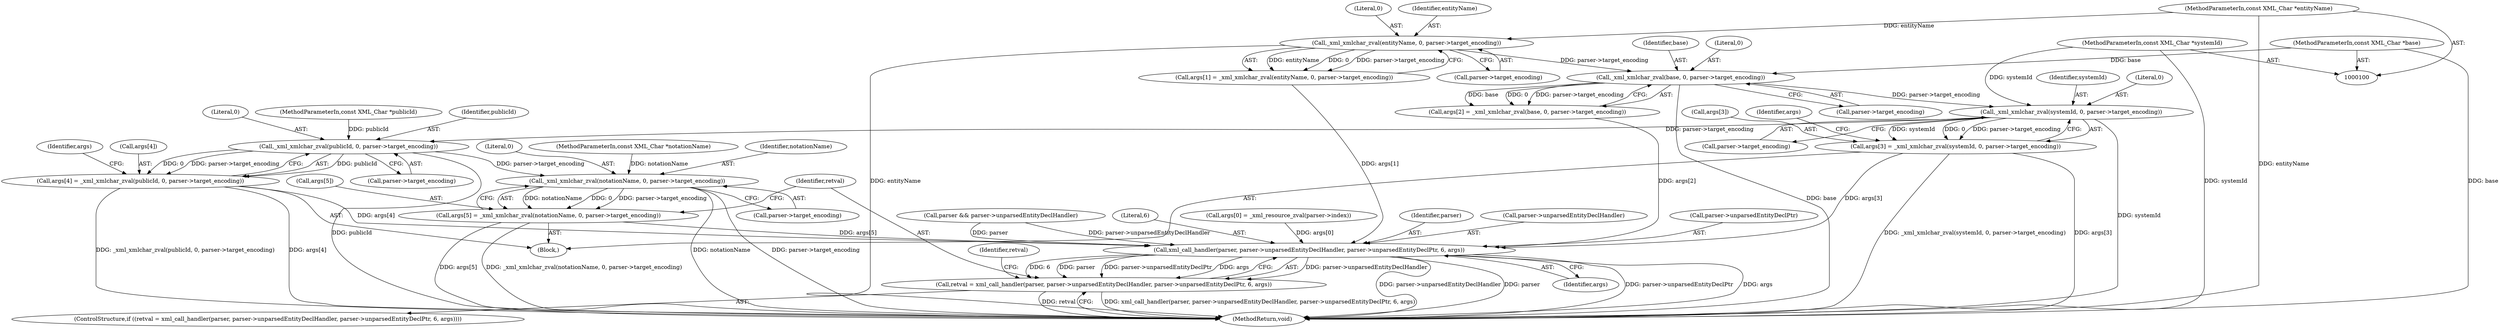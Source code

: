 digraph "1_php_dccda88f27a084bcbbb30198ace12b4e7ae961cc_7@pointer" {
"1000155" [label="(Call,_xml_xmlchar_zval(systemId, 0, parser->target_encoding))"];
"1000104" [label="(MethodParameterIn,const XML_Char *systemId)"];
"1000145" [label="(Call,_xml_xmlchar_zval(base, 0, parser->target_encoding))"];
"1000103" [label="(MethodParameterIn,const XML_Char *base)"];
"1000135" [label="(Call,_xml_xmlchar_zval(entityName, 0, parser->target_encoding))"];
"1000102" [label="(MethodParameterIn,const XML_Char *entityName)"];
"1000151" [label="(Call,args[3] = _xml_xmlchar_zval(systemId, 0, parser->target_encoding))"];
"1000184" [label="(Call,xml_call_handler(parser, parser->unparsedEntityDeclHandler, parser->unparsedEntityDeclPtr, 6, args))"];
"1000182" [label="(Call,retval = xml_call_handler(parser, parser->unparsedEntityDeclHandler, parser->unparsedEntityDeclPtr, 6, args))"];
"1000165" [label="(Call,_xml_xmlchar_zval(publicId, 0, parser->target_encoding))"];
"1000161" [label="(Call,args[4] = _xml_xmlchar_zval(publicId, 0, parser->target_encoding))"];
"1000175" [label="(Call,_xml_xmlchar_zval(notationName, 0, parser->target_encoding))"];
"1000171" [label="(Call,args[5] = _xml_xmlchar_zval(notationName, 0, parser->target_encoding))"];
"1000145" [label="(Call,_xml_xmlchar_zval(base, 0, parser->target_encoding))"];
"1000181" [label="(ControlStructure,if ((retval = xml_call_handler(parser, parser->unparsedEntityDeclHandler, parser->unparsedEntityDeclPtr, 6, args))))"];
"1000123" [label="(Call,args[0] = _xml_resource_zval(parser->index))"];
"1000131" [label="(Call,args[1] = _xml_xmlchar_zval(entityName, 0, parser->target_encoding))"];
"1000162" [label="(Call,args[4])"];
"1000198" [label="(MethodReturn,void)"];
"1000155" [label="(Call,_xml_xmlchar_zval(systemId, 0, parser->target_encoding))"];
"1000182" [label="(Call,retval = xml_call_handler(parser, parser->unparsedEntityDeclHandler, parser->unparsedEntityDeclPtr, 6, args))"];
"1000151" [label="(Call,args[3] = _xml_xmlchar_zval(systemId, 0, parser->target_encoding))"];
"1000166" [label="(Identifier,publicId)"];
"1000148" [label="(Call,parser->target_encoding)"];
"1000185" [label="(Identifier,parser)"];
"1000172" [label="(Call,args[5])"];
"1000186" [label="(Call,parser->unparsedEntityDeclHandler)"];
"1000163" [label="(Identifier,args)"];
"1000168" [label="(Call,parser->target_encoding)"];
"1000197" [label="(Identifier,retval)"];
"1000104" [label="(MethodParameterIn,const XML_Char *systemId)"];
"1000152" [label="(Call,args[3])"];
"1000173" [label="(Identifier,args)"];
"1000136" [label="(Identifier,entityName)"];
"1000135" [label="(Call,_xml_xmlchar_zval(entityName, 0, parser->target_encoding))"];
"1000141" [label="(Call,args[2] = _xml_xmlchar_zval(base, 0, parser->target_encoding))"];
"1000193" [label="(Identifier,args)"];
"1000176" [label="(Identifier,notationName)"];
"1000137" [label="(Literal,0)"];
"1000189" [label="(Call,parser->unparsedEntityDeclPtr)"];
"1000120" [label="(Block,)"];
"1000156" [label="(Identifier,systemId)"];
"1000184" [label="(Call,xml_call_handler(parser, parser->unparsedEntityDeclHandler, parser->unparsedEntityDeclPtr, 6, args))"];
"1000115" [label="(Call,parser && parser->unparsedEntityDeclHandler)"];
"1000161" [label="(Call,args[4] = _xml_xmlchar_zval(publicId, 0, parser->target_encoding))"];
"1000175" [label="(Call,_xml_xmlchar_zval(notationName, 0, parser->target_encoding))"];
"1000138" [label="(Call,parser->target_encoding)"];
"1000167" [label="(Literal,0)"];
"1000177" [label="(Literal,0)"];
"1000157" [label="(Literal,0)"];
"1000178" [label="(Call,parser->target_encoding)"];
"1000102" [label="(MethodParameterIn,const XML_Char *entityName)"];
"1000103" [label="(MethodParameterIn,const XML_Char *base)"];
"1000105" [label="(MethodParameterIn,const XML_Char *publicId)"];
"1000183" [label="(Identifier,retval)"];
"1000192" [label="(Literal,6)"];
"1000171" [label="(Call,args[5] = _xml_xmlchar_zval(notationName, 0, parser->target_encoding))"];
"1000165" [label="(Call,_xml_xmlchar_zval(publicId, 0, parser->target_encoding))"];
"1000106" [label="(MethodParameterIn,const XML_Char *notationName)"];
"1000146" [label="(Identifier,base)"];
"1000147" [label="(Literal,0)"];
"1000158" [label="(Call,parser->target_encoding)"];
"1000155" -> "1000151"  [label="AST: "];
"1000155" -> "1000158"  [label="CFG: "];
"1000156" -> "1000155"  [label="AST: "];
"1000157" -> "1000155"  [label="AST: "];
"1000158" -> "1000155"  [label="AST: "];
"1000151" -> "1000155"  [label="CFG: "];
"1000155" -> "1000198"  [label="DDG: systemId"];
"1000155" -> "1000151"  [label="DDG: systemId"];
"1000155" -> "1000151"  [label="DDG: 0"];
"1000155" -> "1000151"  [label="DDG: parser->target_encoding"];
"1000104" -> "1000155"  [label="DDG: systemId"];
"1000145" -> "1000155"  [label="DDG: parser->target_encoding"];
"1000155" -> "1000165"  [label="DDG: parser->target_encoding"];
"1000104" -> "1000100"  [label="AST: "];
"1000104" -> "1000198"  [label="DDG: systemId"];
"1000145" -> "1000141"  [label="AST: "];
"1000145" -> "1000148"  [label="CFG: "];
"1000146" -> "1000145"  [label="AST: "];
"1000147" -> "1000145"  [label="AST: "];
"1000148" -> "1000145"  [label="AST: "];
"1000141" -> "1000145"  [label="CFG: "];
"1000145" -> "1000198"  [label="DDG: base"];
"1000145" -> "1000141"  [label="DDG: base"];
"1000145" -> "1000141"  [label="DDG: 0"];
"1000145" -> "1000141"  [label="DDG: parser->target_encoding"];
"1000103" -> "1000145"  [label="DDG: base"];
"1000135" -> "1000145"  [label="DDG: parser->target_encoding"];
"1000103" -> "1000100"  [label="AST: "];
"1000103" -> "1000198"  [label="DDG: base"];
"1000135" -> "1000131"  [label="AST: "];
"1000135" -> "1000138"  [label="CFG: "];
"1000136" -> "1000135"  [label="AST: "];
"1000137" -> "1000135"  [label="AST: "];
"1000138" -> "1000135"  [label="AST: "];
"1000131" -> "1000135"  [label="CFG: "];
"1000135" -> "1000198"  [label="DDG: entityName"];
"1000135" -> "1000131"  [label="DDG: entityName"];
"1000135" -> "1000131"  [label="DDG: 0"];
"1000135" -> "1000131"  [label="DDG: parser->target_encoding"];
"1000102" -> "1000135"  [label="DDG: entityName"];
"1000102" -> "1000100"  [label="AST: "];
"1000102" -> "1000198"  [label="DDG: entityName"];
"1000151" -> "1000120"  [label="AST: "];
"1000152" -> "1000151"  [label="AST: "];
"1000163" -> "1000151"  [label="CFG: "];
"1000151" -> "1000198"  [label="DDG: args[3]"];
"1000151" -> "1000198"  [label="DDG: _xml_xmlchar_zval(systemId, 0, parser->target_encoding)"];
"1000151" -> "1000184"  [label="DDG: args[3]"];
"1000184" -> "1000182"  [label="AST: "];
"1000184" -> "1000193"  [label="CFG: "];
"1000185" -> "1000184"  [label="AST: "];
"1000186" -> "1000184"  [label="AST: "];
"1000189" -> "1000184"  [label="AST: "];
"1000192" -> "1000184"  [label="AST: "];
"1000193" -> "1000184"  [label="AST: "];
"1000182" -> "1000184"  [label="CFG: "];
"1000184" -> "1000198"  [label="DDG: parser->unparsedEntityDeclHandler"];
"1000184" -> "1000198"  [label="DDG: parser"];
"1000184" -> "1000198"  [label="DDG: parser->unparsedEntityDeclPtr"];
"1000184" -> "1000198"  [label="DDG: args"];
"1000184" -> "1000182"  [label="DDG: parser->unparsedEntityDeclHandler"];
"1000184" -> "1000182"  [label="DDG: 6"];
"1000184" -> "1000182"  [label="DDG: parser"];
"1000184" -> "1000182"  [label="DDG: parser->unparsedEntityDeclPtr"];
"1000184" -> "1000182"  [label="DDG: args"];
"1000115" -> "1000184"  [label="DDG: parser"];
"1000115" -> "1000184"  [label="DDG: parser->unparsedEntityDeclHandler"];
"1000131" -> "1000184"  [label="DDG: args[1]"];
"1000161" -> "1000184"  [label="DDG: args[4]"];
"1000123" -> "1000184"  [label="DDG: args[0]"];
"1000171" -> "1000184"  [label="DDG: args[5]"];
"1000141" -> "1000184"  [label="DDG: args[2]"];
"1000182" -> "1000181"  [label="AST: "];
"1000183" -> "1000182"  [label="AST: "];
"1000197" -> "1000182"  [label="CFG: "];
"1000198" -> "1000182"  [label="CFG: "];
"1000182" -> "1000198"  [label="DDG: xml_call_handler(parser, parser->unparsedEntityDeclHandler, parser->unparsedEntityDeclPtr, 6, args)"];
"1000182" -> "1000198"  [label="DDG: retval"];
"1000165" -> "1000161"  [label="AST: "];
"1000165" -> "1000168"  [label="CFG: "];
"1000166" -> "1000165"  [label="AST: "];
"1000167" -> "1000165"  [label="AST: "];
"1000168" -> "1000165"  [label="AST: "];
"1000161" -> "1000165"  [label="CFG: "];
"1000165" -> "1000198"  [label="DDG: publicId"];
"1000165" -> "1000161"  [label="DDG: publicId"];
"1000165" -> "1000161"  [label="DDG: 0"];
"1000165" -> "1000161"  [label="DDG: parser->target_encoding"];
"1000105" -> "1000165"  [label="DDG: publicId"];
"1000165" -> "1000175"  [label="DDG: parser->target_encoding"];
"1000161" -> "1000120"  [label="AST: "];
"1000162" -> "1000161"  [label="AST: "];
"1000173" -> "1000161"  [label="CFG: "];
"1000161" -> "1000198"  [label="DDG: args[4]"];
"1000161" -> "1000198"  [label="DDG: _xml_xmlchar_zval(publicId, 0, parser->target_encoding)"];
"1000175" -> "1000171"  [label="AST: "];
"1000175" -> "1000178"  [label="CFG: "];
"1000176" -> "1000175"  [label="AST: "];
"1000177" -> "1000175"  [label="AST: "];
"1000178" -> "1000175"  [label="AST: "];
"1000171" -> "1000175"  [label="CFG: "];
"1000175" -> "1000198"  [label="DDG: notationName"];
"1000175" -> "1000198"  [label="DDG: parser->target_encoding"];
"1000175" -> "1000171"  [label="DDG: notationName"];
"1000175" -> "1000171"  [label="DDG: 0"];
"1000175" -> "1000171"  [label="DDG: parser->target_encoding"];
"1000106" -> "1000175"  [label="DDG: notationName"];
"1000171" -> "1000120"  [label="AST: "];
"1000172" -> "1000171"  [label="AST: "];
"1000183" -> "1000171"  [label="CFG: "];
"1000171" -> "1000198"  [label="DDG: args[5]"];
"1000171" -> "1000198"  [label="DDG: _xml_xmlchar_zval(notationName, 0, parser->target_encoding)"];
}

